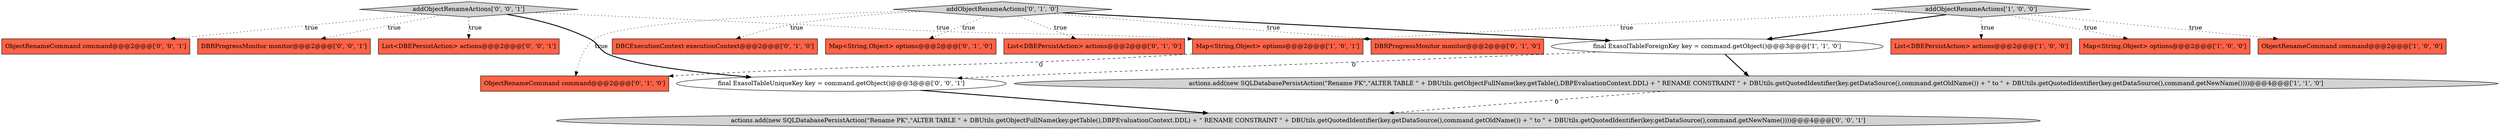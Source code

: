 digraph {
3 [style = filled, label = "final ExasolTableForeignKey key = command.getObject()@@@3@@@['1', '1', '0']", fillcolor = white, shape = ellipse image = "AAA0AAABBB1BBB"];
11 [style = filled, label = "ObjectRenameCommand command@@@2@@@['0', '1', '0']", fillcolor = tomato, shape = box image = "AAA1AAABBB2BBB"];
12 [style = filled, label = "addObjectRenameActions['0', '1', '0']", fillcolor = lightgray, shape = diamond image = "AAA0AAABBB2BBB"];
14 [style = filled, label = "List<DBEPersistAction> actions@@@2@@@['0', '0', '1']", fillcolor = tomato, shape = box image = "AAA0AAABBB3BBB"];
16 [style = filled, label = "ObjectRenameCommand command@@@2@@@['0', '0', '1']", fillcolor = tomato, shape = box image = "AAA0AAABBB3BBB"];
4 [style = filled, label = "actions.add(new SQLDatabasePersistAction(\"Rename FK\",\"ALTER TABLE \" + DBUtils.getObjectFullName(key.getTable(),DBPEvaluationContext.DDL) + \" RENAME CONSTRAINT \" + DBUtils.getQuotedIdentifier(key.getDataSource(),command.getOldName()) + \" to \" + DBUtils.getQuotedIdentifier(key.getDataSource(),command.getNewName())))@@@4@@@['1', '1', '0']", fillcolor = lightgray, shape = ellipse image = "AAA0AAABBB1BBB"];
5 [style = filled, label = "addObjectRenameActions['1', '0', '0']", fillcolor = lightgray, shape = diamond image = "AAA0AAABBB1BBB"];
7 [style = filled, label = "List<DBEPersistAction> actions@@@2@@@['0', '1', '0']", fillcolor = tomato, shape = box image = "AAA0AAABBB2BBB"];
18 [style = filled, label = "actions.add(new SQLDatabasePersistAction(\"Rename PK\",\"ALTER TABLE \" + DBUtils.getObjectFullName(key.getTable(),DBPEvaluationContext.DDL) + \" RENAME CONSTRAINT \" + DBUtils.getQuotedIdentifier(key.getDataSource(),command.getOldName()) + \" to \" + DBUtils.getQuotedIdentifier(key.getDataSource(),command.getNewName())))@@@4@@@['0', '0', '1']", fillcolor = lightgray, shape = ellipse image = "AAA0AAABBB3BBB"];
8 [style = filled, label = "DBRProgressMonitor monitor@@@2@@@['0', '1', '0']", fillcolor = tomato, shape = box image = "AAA0AAABBB2BBB"];
15 [style = filled, label = "final ExasolTableUniqueKey key = command.getObject()@@@3@@@['0', '0', '1']", fillcolor = white, shape = ellipse image = "AAA0AAABBB3BBB"];
9 [style = filled, label = "DBCExecutionContext executionContext@@@2@@@['0', '1', '0']", fillcolor = tomato, shape = box image = "AAA0AAABBB2BBB"];
13 [style = filled, label = "DBRProgressMonitor monitor@@@2@@@['0', '0', '1']", fillcolor = tomato, shape = box image = "AAA0AAABBB3BBB"];
1 [style = filled, label = "List<DBEPersistAction> actions@@@2@@@['1', '0', '0']", fillcolor = tomato, shape = box image = "AAA0AAABBB1BBB"];
2 [style = filled, label = "Map<String,Object> options@@@2@@@['1', '0', '0']", fillcolor = tomato, shape = box image = "AAA0AAABBB1BBB"];
6 [style = filled, label = "Map<String,Object> options@@@2@@@['1', '0', '1']", fillcolor = tomato, shape = box image = "AAA0AAABBB1BBB"];
10 [style = filled, label = "Map<String,Object> options@@@2@@@['0', '1', '0']", fillcolor = tomato, shape = box image = "AAA0AAABBB2BBB"];
0 [style = filled, label = "ObjectRenameCommand command@@@2@@@['1', '0', '0']", fillcolor = tomato, shape = box image = "AAA0AAABBB1BBB"];
17 [style = filled, label = "addObjectRenameActions['0', '0', '1']", fillcolor = lightgray, shape = diamond image = "AAA0AAABBB3BBB"];
5->3 [style = bold, label=""];
4->18 [style = dashed, label="0"];
17->6 [style = dotted, label="true"];
12->8 [style = dotted, label="true"];
5->1 [style = dotted, label="true"];
6->11 [style = dashed, label="0"];
5->6 [style = dotted, label="true"];
17->14 [style = dotted, label="true"];
5->0 [style = dotted, label="true"];
15->18 [style = bold, label=""];
3->4 [style = bold, label=""];
12->11 [style = dotted, label="true"];
17->16 [style = dotted, label="true"];
12->10 [style = dotted, label="true"];
17->15 [style = bold, label=""];
3->15 [style = dashed, label="0"];
12->3 [style = bold, label=""];
12->7 [style = dotted, label="true"];
17->13 [style = dotted, label="true"];
5->2 [style = dotted, label="true"];
12->9 [style = dotted, label="true"];
}
